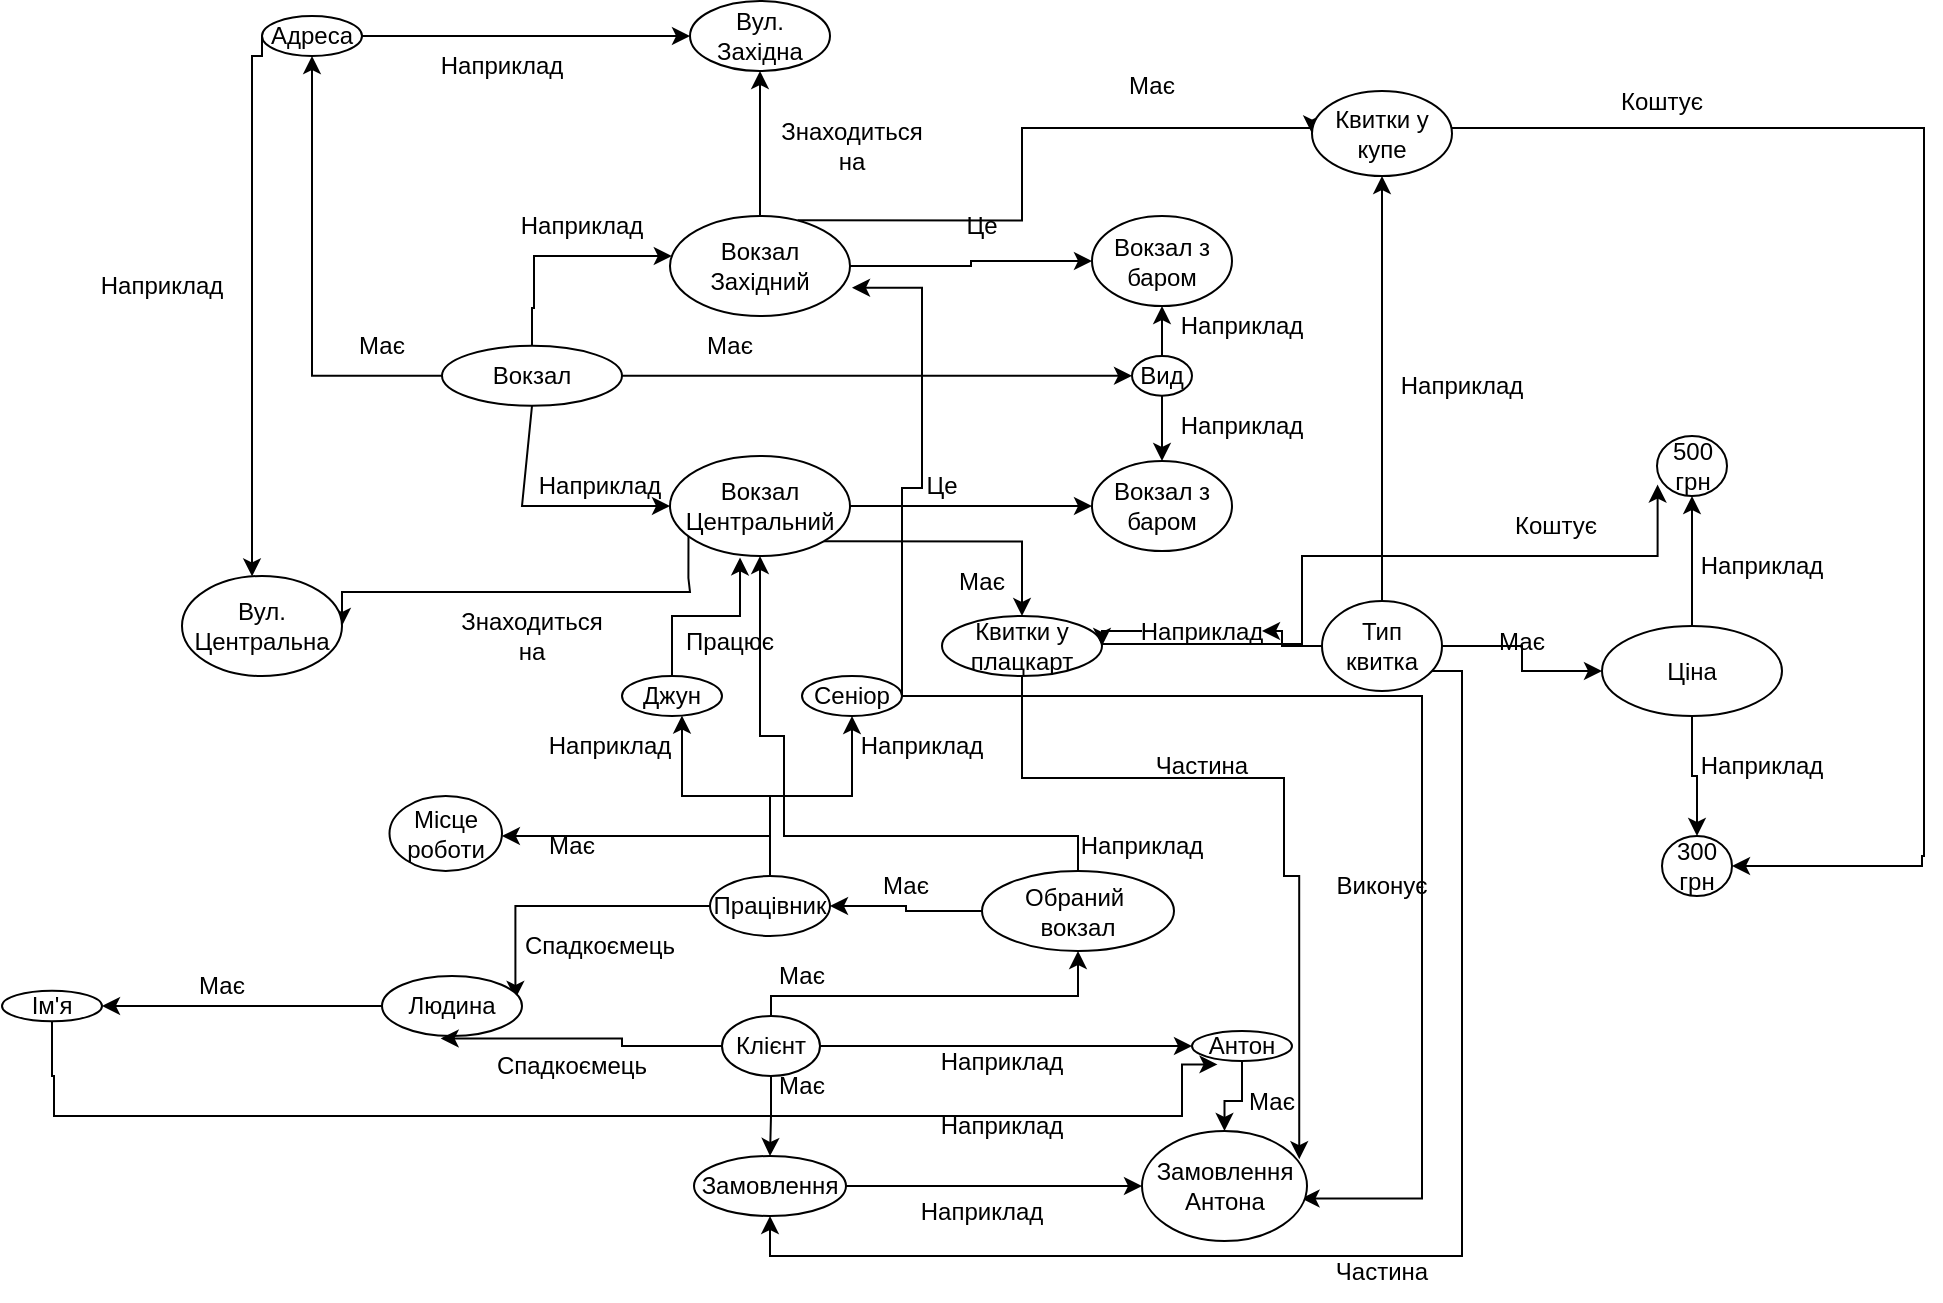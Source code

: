 <mxfile version="22.0.8" type="device">
  <diagram name="Сторінка-1" id="uJ4mQqsSs4CXYdfPLRIr">
    <mxGraphModel dx="1466" dy="846" grid="1" gridSize="10" guides="1" tooltips="1" connect="1" arrows="1" fold="1" page="1" pageScale="1" pageWidth="1200" pageHeight="30000" math="0" shadow="0">
      <root>
        <mxCell id="0" />
        <mxCell id="1" parent="0" />
        <mxCell id="zv8WAYWdMVzCd5B25tfM-162" style="edgeStyle=orthogonalEdgeStyle;rounded=0;orthogonalLoop=1;jettySize=auto;html=1;entryX=0.5;entryY=1;entryDx=0;entryDy=0;" edge="1" parent="1" source="zv8WAYWdMVzCd5B25tfM-165" target="zv8WAYWdMVzCd5B25tfM-173">
          <mxGeometry relative="1" as="geometry" />
        </mxCell>
        <mxCell id="zv8WAYWdMVzCd5B25tfM-163" style="edgeStyle=orthogonalEdgeStyle;rounded=0;orthogonalLoop=1;jettySize=auto;html=1;" edge="1" parent="1" source="zv8WAYWdMVzCd5B25tfM-165" target="zv8WAYWdMVzCd5B25tfM-193">
          <mxGeometry relative="1" as="geometry" />
        </mxCell>
        <mxCell id="zv8WAYWdMVzCd5B25tfM-164" style="edgeStyle=orthogonalEdgeStyle;rounded=0;orthogonalLoop=1;jettySize=auto;html=1;exitX=0.709;exitY=0.043;exitDx=0;exitDy=0;exitPerimeter=0;entryX=0;entryY=0.5;entryDx=0;entryDy=0;" edge="1" parent="1" source="zv8WAYWdMVzCd5B25tfM-165" target="zv8WAYWdMVzCd5B25tfM-208">
          <mxGeometry relative="1" as="geometry">
            <mxPoint x="590" y="300" as="targetPoint" />
            <Array as="points">
              <mxPoint x="590" y="362" />
              <mxPoint x="590" y="316" />
            </Array>
          </mxGeometry>
        </mxCell>
        <mxCell id="zv8WAYWdMVzCd5B25tfM-165" value="Вокзал Західний" style="ellipse;whiteSpace=wrap;html=1;" vertex="1" parent="1">
          <mxGeometry x="414" y="360" width="90" height="50" as="geometry" />
        </mxCell>
        <mxCell id="zv8WAYWdMVzCd5B25tfM-166" style="edgeStyle=orthogonalEdgeStyle;rounded=0;orthogonalLoop=1;jettySize=auto;html=1;entryX=1;entryY=0.5;entryDx=0;entryDy=0;" edge="1" parent="1" target="zv8WAYWdMVzCd5B25tfM-184">
          <mxGeometry relative="1" as="geometry">
            <mxPoint x="214.986" y="548" as="targetPoint" />
            <mxPoint x="423.24" y="520" as="sourcePoint" />
            <Array as="points">
              <mxPoint x="423" y="541" />
              <mxPoint x="424" y="541" />
              <mxPoint x="424" y="548" />
              <mxPoint x="250" y="548" />
            </Array>
          </mxGeometry>
        </mxCell>
        <mxCell id="zv8WAYWdMVzCd5B25tfM-167" style="edgeStyle=orthogonalEdgeStyle;rounded=0;orthogonalLoop=1;jettySize=auto;html=1;" edge="1" parent="1" source="zv8WAYWdMVzCd5B25tfM-169" target="zv8WAYWdMVzCd5B25tfM-187">
          <mxGeometry relative="1" as="geometry">
            <mxPoint x="660" y="505" as="targetPoint" />
          </mxGeometry>
        </mxCell>
        <mxCell id="zv8WAYWdMVzCd5B25tfM-168" style="edgeStyle=orthogonalEdgeStyle;rounded=0;orthogonalLoop=1;jettySize=auto;html=1;exitX=1;exitY=1;exitDx=0;exitDy=0;" edge="1" parent="1" source="zv8WAYWdMVzCd5B25tfM-169" target="zv8WAYWdMVzCd5B25tfM-199">
          <mxGeometry relative="1" as="geometry">
            <mxPoint x="600" y="560" as="targetPoint" />
          </mxGeometry>
        </mxCell>
        <mxCell id="zv8WAYWdMVzCd5B25tfM-169" value="Вокзал Центральний" style="ellipse;whiteSpace=wrap;html=1;" vertex="1" parent="1">
          <mxGeometry x="414" y="480" width="90" height="50" as="geometry" />
        </mxCell>
        <mxCell id="zv8WAYWdMVzCd5B25tfM-170" style="edgeStyle=orthogonalEdgeStyle;rounded=0;orthogonalLoop=1;jettySize=auto;html=1;" edge="1" parent="1" source="zv8WAYWdMVzCd5B25tfM-172" target="zv8WAYWdMVzCd5B25tfM-173">
          <mxGeometry relative="1" as="geometry">
            <mxPoint x="460" y="270.0" as="targetPoint" />
          </mxGeometry>
        </mxCell>
        <mxCell id="zv8WAYWdMVzCd5B25tfM-171" style="edgeStyle=orthogonalEdgeStyle;rounded=0;orthogonalLoop=1;jettySize=auto;html=1;exitX=0;exitY=0.5;exitDx=0;exitDy=0;" edge="1" parent="1" source="zv8WAYWdMVzCd5B25tfM-172" target="zv8WAYWdMVzCd5B25tfM-184">
          <mxGeometry relative="1" as="geometry">
            <Array as="points">
              <mxPoint x="210" y="280" />
              <mxPoint x="205" y="280" />
            </Array>
          </mxGeometry>
        </mxCell>
        <mxCell id="zv8WAYWdMVzCd5B25tfM-172" value="Адреса" style="ellipse;whiteSpace=wrap;html=1;" vertex="1" parent="1">
          <mxGeometry x="210" y="260" width="50" height="20" as="geometry" />
        </mxCell>
        <mxCell id="zv8WAYWdMVzCd5B25tfM-173" value="Вул. Західна" style="ellipse;whiteSpace=wrap;html=1;" vertex="1" parent="1">
          <mxGeometry x="424" y="252.5" width="70" height="35" as="geometry" />
        </mxCell>
        <mxCell id="zv8WAYWdMVzCd5B25tfM-174" value="Наприклад" style="text;html=1;strokeColor=none;fillColor=none;align=center;verticalAlign=middle;whiteSpace=wrap;rounded=0;" vertex="1" parent="1">
          <mxGeometry x="300" y="270" width="60" height="30" as="geometry" />
        </mxCell>
        <mxCell id="zv8WAYWdMVzCd5B25tfM-175" value="Знаходиться на" style="text;html=1;strokeColor=none;fillColor=none;align=center;verticalAlign=middle;whiteSpace=wrap;rounded=0;" vertex="1" parent="1">
          <mxGeometry x="470" y="310" width="70" height="30" as="geometry" />
        </mxCell>
        <mxCell id="zv8WAYWdMVzCd5B25tfM-176" style="edgeStyle=orthogonalEdgeStyle;rounded=0;orthogonalLoop=1;jettySize=auto;html=1;" edge="1" parent="1" source="zv8WAYWdMVzCd5B25tfM-179" target="zv8WAYWdMVzCd5B25tfM-165">
          <mxGeometry relative="1" as="geometry">
            <mxPoint x="345" y="380" as="targetPoint" />
            <Array as="points">
              <mxPoint x="345" y="406" />
              <mxPoint x="346" y="406" />
              <mxPoint x="346" y="380" />
            </Array>
          </mxGeometry>
        </mxCell>
        <mxCell id="zv8WAYWdMVzCd5B25tfM-177" style="edgeStyle=orthogonalEdgeStyle;rounded=0;orthogonalLoop=1;jettySize=auto;html=1;entryX=0.5;entryY=1;entryDx=0;entryDy=0;" edge="1" parent="1" source="zv8WAYWdMVzCd5B25tfM-179" target="zv8WAYWdMVzCd5B25tfM-172">
          <mxGeometry relative="1" as="geometry" />
        </mxCell>
        <mxCell id="zv8WAYWdMVzCd5B25tfM-178" style="edgeStyle=orthogonalEdgeStyle;rounded=0;orthogonalLoop=1;jettySize=auto;html=1;exitX=1;exitY=0.5;exitDx=0;exitDy=0;" edge="1" parent="1" source="zv8WAYWdMVzCd5B25tfM-179" target="zv8WAYWdMVzCd5B25tfM-190">
          <mxGeometry relative="1" as="geometry">
            <mxPoint x="560" y="440.172" as="targetPoint" />
          </mxGeometry>
        </mxCell>
        <mxCell id="zv8WAYWdMVzCd5B25tfM-179" value="Вокзал" style="ellipse;whiteSpace=wrap;html=1;" vertex="1" parent="1">
          <mxGeometry x="300" y="424.92" width="90" height="30" as="geometry" />
        </mxCell>
        <mxCell id="zv8WAYWdMVzCd5B25tfM-180" value="" style="endArrow=classic;html=1;rounded=0;exitX=0.5;exitY=1;exitDx=0;exitDy=0;entryX=0;entryY=0.5;entryDx=0;entryDy=0;" edge="1" parent="1" source="zv8WAYWdMVzCd5B25tfM-179" target="zv8WAYWdMVzCd5B25tfM-169">
          <mxGeometry width="50" height="50" relative="1" as="geometry">
            <mxPoint x="470" y="500" as="sourcePoint" />
            <mxPoint x="345" y="510" as="targetPoint" />
            <Array as="points">
              <mxPoint x="340" y="505" />
            </Array>
          </mxGeometry>
        </mxCell>
        <mxCell id="zv8WAYWdMVzCd5B25tfM-181" value="Наприклад" style="text;html=1;strokeColor=none;fillColor=none;align=center;verticalAlign=middle;whiteSpace=wrap;rounded=0;" vertex="1" parent="1">
          <mxGeometry x="340" y="350" width="60" height="30" as="geometry" />
        </mxCell>
        <mxCell id="zv8WAYWdMVzCd5B25tfM-182" value="Наприклад" style="text;html=1;strokeColor=none;fillColor=none;align=center;verticalAlign=middle;whiteSpace=wrap;rounded=0;" vertex="1" parent="1">
          <mxGeometry x="349" y="480" width="60" height="30" as="geometry" />
        </mxCell>
        <mxCell id="zv8WAYWdMVzCd5B25tfM-183" value="Має" style="text;html=1;strokeColor=none;fillColor=none;align=center;verticalAlign=middle;whiteSpace=wrap;rounded=0;" vertex="1" parent="1">
          <mxGeometry x="240" y="410" width="60" height="30" as="geometry" />
        </mxCell>
        <mxCell id="zv8WAYWdMVzCd5B25tfM-184" value="Вул. Центральна" style="ellipse;whiteSpace=wrap;html=1;" vertex="1" parent="1">
          <mxGeometry x="170" y="540" width="80" height="50" as="geometry" />
        </mxCell>
        <mxCell id="zv8WAYWdMVzCd5B25tfM-185" value="Наприклад" style="text;html=1;strokeColor=none;fillColor=none;align=center;verticalAlign=middle;whiteSpace=wrap;rounded=0;" vertex="1" parent="1">
          <mxGeometry x="130" y="380" width="60" height="30" as="geometry" />
        </mxCell>
        <mxCell id="zv8WAYWdMVzCd5B25tfM-186" value="Знаходиться на" style="text;html=1;strokeColor=none;fillColor=none;align=center;verticalAlign=middle;whiteSpace=wrap;rounded=0;" vertex="1" parent="1">
          <mxGeometry x="310" y="555" width="70" height="30" as="geometry" />
        </mxCell>
        <mxCell id="zv8WAYWdMVzCd5B25tfM-187" value="Вокзал з баром" style="ellipse;whiteSpace=wrap;html=1;" vertex="1" parent="1">
          <mxGeometry x="625" y="482.5" width="70" height="45" as="geometry" />
        </mxCell>
        <mxCell id="zv8WAYWdMVzCd5B25tfM-188" style="edgeStyle=orthogonalEdgeStyle;rounded=0;orthogonalLoop=1;jettySize=auto;html=1;" edge="1" parent="1" source="zv8WAYWdMVzCd5B25tfM-190" target="zv8WAYWdMVzCd5B25tfM-187">
          <mxGeometry relative="1" as="geometry" />
        </mxCell>
        <mxCell id="zv8WAYWdMVzCd5B25tfM-189" style="edgeStyle=orthogonalEdgeStyle;rounded=0;orthogonalLoop=1;jettySize=auto;html=1;" edge="1" parent="1" source="zv8WAYWdMVzCd5B25tfM-190" target="zv8WAYWdMVzCd5B25tfM-193">
          <mxGeometry relative="1" as="geometry" />
        </mxCell>
        <mxCell id="zv8WAYWdMVzCd5B25tfM-190" value="Вид" style="ellipse;whiteSpace=wrap;html=1;" vertex="1" parent="1">
          <mxGeometry x="645" y="430" width="30" height="19.83" as="geometry" />
        </mxCell>
        <mxCell id="zv8WAYWdMVzCd5B25tfM-191" value="Має" style="text;html=1;strokeColor=none;fillColor=none;align=center;verticalAlign=middle;whiteSpace=wrap;rounded=0;" vertex="1" parent="1">
          <mxGeometry x="414" y="410" width="60" height="30" as="geometry" />
        </mxCell>
        <mxCell id="zv8WAYWdMVzCd5B25tfM-192" value="Наприклад" style="text;html=1;strokeColor=none;fillColor=none;align=center;verticalAlign=middle;whiteSpace=wrap;rounded=0;" vertex="1" parent="1">
          <mxGeometry x="670" y="400" width="60" height="30" as="geometry" />
        </mxCell>
        <mxCell id="zv8WAYWdMVzCd5B25tfM-193" value="Вокзал з баром" style="ellipse;whiteSpace=wrap;html=1;" vertex="1" parent="1">
          <mxGeometry x="625" y="360" width="70" height="45" as="geometry" />
        </mxCell>
        <mxCell id="zv8WAYWdMVzCd5B25tfM-194" value="Це" style="text;html=1;strokeColor=none;fillColor=none;align=center;verticalAlign=middle;whiteSpace=wrap;rounded=0;" vertex="1" parent="1">
          <mxGeometry x="520" y="480" width="60" height="30" as="geometry" />
        </mxCell>
        <mxCell id="zv8WAYWdMVzCd5B25tfM-195" value="Наприклад" style="text;html=1;strokeColor=none;fillColor=none;align=center;verticalAlign=middle;whiteSpace=wrap;rounded=0;" vertex="1" parent="1">
          <mxGeometry x="670" y="449.83" width="60" height="30" as="geometry" />
        </mxCell>
        <mxCell id="zv8WAYWdMVzCd5B25tfM-196" value="Це" style="text;html=1;strokeColor=none;fillColor=none;align=center;verticalAlign=middle;whiteSpace=wrap;rounded=0;" vertex="1" parent="1">
          <mxGeometry x="540" y="350" width="60" height="30" as="geometry" />
        </mxCell>
        <mxCell id="zv8WAYWdMVzCd5B25tfM-197" style="edgeStyle=orthogonalEdgeStyle;rounded=0;orthogonalLoop=1;jettySize=auto;html=1;exitX=1;exitY=0;exitDx=0;exitDy=0;entryX=0.009;entryY=0.81;entryDx=0;entryDy=0;entryPerimeter=0;" edge="1" parent="1" source="zv8WAYWdMVzCd5B25tfM-199" target="zv8WAYWdMVzCd5B25tfM-258">
          <mxGeometry relative="1" as="geometry">
            <mxPoint x="720" y="530" as="targetPoint" />
            <Array as="points">
              <mxPoint x="730" y="574" />
              <mxPoint x="730" y="530" />
              <mxPoint x="908" y="530" />
            </Array>
          </mxGeometry>
        </mxCell>
        <mxCell id="zv8WAYWdMVzCd5B25tfM-198" style="edgeStyle=orthogonalEdgeStyle;rounded=0;orthogonalLoop=1;jettySize=auto;html=1;entryX=0.953;entryY=0.256;entryDx=0;entryDy=0;entryPerimeter=0;" edge="1" parent="1" source="zv8WAYWdMVzCd5B25tfM-199" target="zv8WAYWdMVzCd5B25tfM-247">
          <mxGeometry relative="1" as="geometry">
            <mxPoint x="760" y="830" as="targetPoint" />
            <mxPoint x="590" y="630" as="sourcePoint" />
            <Array as="points">
              <mxPoint x="590" y="641" />
              <mxPoint x="721" y="641" />
              <mxPoint x="721" y="690" />
              <mxPoint x="729" y="690" />
            </Array>
          </mxGeometry>
        </mxCell>
        <mxCell id="zv8WAYWdMVzCd5B25tfM-199" value="Квитки у плацкарт" style="ellipse;whiteSpace=wrap;html=1;" vertex="1" parent="1">
          <mxGeometry x="550" y="560" width="80" height="30" as="geometry" />
        </mxCell>
        <mxCell id="zv8WAYWdMVzCd5B25tfM-200" style="edgeStyle=orthogonalEdgeStyle;rounded=0;orthogonalLoop=1;jettySize=auto;html=1;entryX=1;entryY=0.5;entryDx=0;entryDy=0;" edge="1" parent="1" source="zv8WAYWdMVzCd5B25tfM-205" target="zv8WAYWdMVzCd5B25tfM-199">
          <mxGeometry relative="1" as="geometry" />
        </mxCell>
        <mxCell id="zv8WAYWdMVzCd5B25tfM-201" style="edgeStyle=orthogonalEdgeStyle;rounded=0;orthogonalLoop=1;jettySize=auto;html=1;entryX=0.5;entryY=1;entryDx=0;entryDy=0;" edge="1" parent="1" source="zv8WAYWdMVzCd5B25tfM-204" target="zv8WAYWdMVzCd5B25tfM-208">
          <mxGeometry relative="1" as="geometry" />
        </mxCell>
        <mxCell id="zv8WAYWdMVzCd5B25tfM-202" style="edgeStyle=orthogonalEdgeStyle;rounded=0;orthogonalLoop=1;jettySize=auto;html=1;" edge="1" parent="1" target="zv8WAYWdMVzCd5B25tfM-231">
          <mxGeometry relative="1" as="geometry">
            <mxPoint x="450" y="880" as="targetPoint" />
            <mxPoint x="780.0" y="587.5" as="sourcePoint" />
            <Array as="points">
              <mxPoint x="810" y="588" />
              <mxPoint x="810" y="880" />
              <mxPoint x="464" y="880" />
            </Array>
          </mxGeometry>
        </mxCell>
        <mxCell id="zv8WAYWdMVzCd5B25tfM-203" style="edgeStyle=orthogonalEdgeStyle;rounded=0;orthogonalLoop=1;jettySize=auto;html=1;" edge="1" parent="1" source="zv8WAYWdMVzCd5B25tfM-204" target="zv8WAYWdMVzCd5B25tfM-254">
          <mxGeometry relative="1" as="geometry" />
        </mxCell>
        <mxCell id="zv8WAYWdMVzCd5B25tfM-204" value="Тип квитка" style="ellipse;whiteSpace=wrap;html=1;" vertex="1" parent="1">
          <mxGeometry x="740" y="552.5" width="60" height="45" as="geometry" />
        </mxCell>
        <mxCell id="zv8WAYWdMVzCd5B25tfM-206" value="Має" style="text;html=1;strokeColor=none;fillColor=none;align=center;verticalAlign=middle;whiteSpace=wrap;rounded=0;" vertex="1" parent="1">
          <mxGeometry x="540" y="527.5" width="60" height="30" as="geometry" />
        </mxCell>
        <mxCell id="zv8WAYWdMVzCd5B25tfM-207" style="edgeStyle=orthogonalEdgeStyle;rounded=0;orthogonalLoop=1;jettySize=auto;html=1;" edge="1" parent="1" source="zv8WAYWdMVzCd5B25tfM-208" target="zv8WAYWdMVzCd5B25tfM-256">
          <mxGeometry relative="1" as="geometry">
            <mxPoint x="1040" y="690" as="targetPoint" />
            <Array as="points">
              <mxPoint x="1041" y="316" />
              <mxPoint x="1041" y="680" />
              <mxPoint x="1040" y="680" />
              <mxPoint x="1040" y="685" />
            </Array>
          </mxGeometry>
        </mxCell>
        <mxCell id="zv8WAYWdMVzCd5B25tfM-208" value="Квитки у купе" style="ellipse;whiteSpace=wrap;html=1;" vertex="1" parent="1">
          <mxGeometry x="735" y="297.5" width="70" height="42.5" as="geometry" />
        </mxCell>
        <mxCell id="zv8WAYWdMVzCd5B25tfM-209" value="Має" style="text;html=1;strokeColor=none;fillColor=none;align=center;verticalAlign=middle;whiteSpace=wrap;rounded=0;" vertex="1" parent="1">
          <mxGeometry x="625" y="280" width="60" height="30" as="geometry" />
        </mxCell>
        <mxCell id="zv8WAYWdMVzCd5B25tfM-210" value="Наприклад" style="text;html=1;strokeColor=none;fillColor=none;align=center;verticalAlign=middle;whiteSpace=wrap;rounded=0;" vertex="1" parent="1">
          <mxGeometry x="780" y="430" width="60" height="30" as="geometry" />
        </mxCell>
        <mxCell id="zv8WAYWdMVzCd5B25tfM-211" style="edgeStyle=orthogonalEdgeStyle;rounded=0;orthogonalLoop=1;jettySize=auto;html=1;entryX=0.953;entryY=0.381;entryDx=0;entryDy=0;entryPerimeter=0;" edge="1" parent="1" source="zv8WAYWdMVzCd5B25tfM-215" target="zv8WAYWdMVzCd5B25tfM-217">
          <mxGeometry relative="1" as="geometry">
            <mxPoint x="430" y="705" as="sourcePoint" />
          </mxGeometry>
        </mxCell>
        <mxCell id="zv8WAYWdMVzCd5B25tfM-212" style="edgeStyle=orthogonalEdgeStyle;rounded=0;orthogonalLoop=1;jettySize=auto;html=1;" edge="1" parent="1" source="zv8WAYWdMVzCd5B25tfM-215" target="zv8WAYWdMVzCd5B25tfM-223">
          <mxGeometry relative="1" as="geometry">
            <mxPoint x="420" y="670" as="targetPoint" />
            <Array as="points">
              <mxPoint x="464" y="670" />
            </Array>
          </mxGeometry>
        </mxCell>
        <mxCell id="zv8WAYWdMVzCd5B25tfM-213" style="edgeStyle=orthogonalEdgeStyle;rounded=0;orthogonalLoop=1;jettySize=auto;html=1;" edge="1" parent="1" source="zv8WAYWdMVzCd5B25tfM-215" target="zv8WAYWdMVzCd5B25tfM-233">
          <mxGeometry relative="1" as="geometry">
            <mxPoint x="420" y="590" as="targetPoint" />
            <Array as="points">
              <mxPoint x="464" y="650" />
              <mxPoint x="420" y="650" />
              <mxPoint x="420" y="610" />
            </Array>
          </mxGeometry>
        </mxCell>
        <mxCell id="zv8WAYWdMVzCd5B25tfM-214" style="edgeStyle=orthogonalEdgeStyle;rounded=0;orthogonalLoop=1;jettySize=auto;html=1;" edge="1" parent="1" source="zv8WAYWdMVzCd5B25tfM-215" target="zv8WAYWdMVzCd5B25tfM-238">
          <mxGeometry relative="1" as="geometry">
            <mxPoint x="490" y="610" as="targetPoint" />
          </mxGeometry>
        </mxCell>
        <mxCell id="zv8WAYWdMVzCd5B25tfM-215" value="Працівник" style="ellipse;whiteSpace=wrap;html=1;" vertex="1" parent="1">
          <mxGeometry x="434" y="690" width="60" height="30" as="geometry" />
        </mxCell>
        <mxCell id="zv8WAYWdMVzCd5B25tfM-216" style="edgeStyle=orthogonalEdgeStyle;rounded=0;orthogonalLoop=1;jettySize=auto;html=1;exitX=0;exitY=0.5;exitDx=0;exitDy=0;" edge="1" parent="1" source="zv8WAYWdMVzCd5B25tfM-217" target="zv8WAYWdMVzCd5B25tfM-228">
          <mxGeometry relative="1" as="geometry">
            <mxPoint x="120" y="755.345" as="targetPoint" />
          </mxGeometry>
        </mxCell>
        <mxCell id="zv8WAYWdMVzCd5B25tfM-217" value="Людина" style="ellipse;whiteSpace=wrap;html=1;" vertex="1" parent="1">
          <mxGeometry x="270" y="740" width="70" height="30" as="geometry" />
        </mxCell>
        <mxCell id="zv8WAYWdMVzCd5B25tfM-218" style="edgeStyle=orthogonalEdgeStyle;rounded=0;orthogonalLoop=1;jettySize=auto;html=1;entryX=0.419;entryY=1.04;entryDx=0;entryDy=0;entryPerimeter=0;" edge="1" parent="1" source="zv8WAYWdMVzCd5B25tfM-222" target="zv8WAYWdMVzCd5B25tfM-217">
          <mxGeometry relative="1" as="geometry" />
        </mxCell>
        <mxCell id="zv8WAYWdMVzCd5B25tfM-219" style="edgeStyle=orthogonalEdgeStyle;rounded=0;orthogonalLoop=1;jettySize=auto;html=1;exitX=0.5;exitY=1;exitDx=0;exitDy=0;" edge="1" parent="1" source="zv8WAYWdMVzCd5B25tfM-222" target="zv8WAYWdMVzCd5B25tfM-231">
          <mxGeometry relative="1" as="geometry">
            <mxPoint x="464" y="860" as="targetPoint" />
          </mxGeometry>
        </mxCell>
        <mxCell id="zv8WAYWdMVzCd5B25tfM-220" style="edgeStyle=orthogonalEdgeStyle;rounded=0;orthogonalLoop=1;jettySize=auto;html=1;" edge="1" parent="1" source="zv8WAYWdMVzCd5B25tfM-222" target="zv8WAYWdMVzCd5B25tfM-243">
          <mxGeometry relative="1" as="geometry">
            <mxPoint x="464.5" y="740" as="targetPoint" />
            <Array as="points">
              <mxPoint x="465" y="750" />
            </Array>
          </mxGeometry>
        </mxCell>
        <mxCell id="zv8WAYWdMVzCd5B25tfM-221" style="edgeStyle=orthogonalEdgeStyle;rounded=0;orthogonalLoop=1;jettySize=auto;html=1;" edge="1" parent="1" source="zv8WAYWdMVzCd5B25tfM-222" target="zv8WAYWdMVzCd5B25tfM-246">
          <mxGeometry relative="1" as="geometry">
            <mxPoint x="700" y="775" as="targetPoint" />
          </mxGeometry>
        </mxCell>
        <mxCell id="zv8WAYWdMVzCd5B25tfM-222" value="Клієнт" style="ellipse;whiteSpace=wrap;html=1;" vertex="1" parent="1">
          <mxGeometry x="440" y="760" width="49" height="30" as="geometry" />
        </mxCell>
        <mxCell id="zv8WAYWdMVzCd5B25tfM-223" value="Місце роботи" style="ellipse;whiteSpace=wrap;html=1;" vertex="1" parent="1">
          <mxGeometry x="273.75" y="650" width="56.25" height="37.5" as="geometry" />
        </mxCell>
        <mxCell id="zv8WAYWdMVzCd5B25tfM-224" value="Спадкоємець" style="text;html=1;strokeColor=none;fillColor=none;align=center;verticalAlign=middle;whiteSpace=wrap;rounded=0;" vertex="1" parent="1">
          <mxGeometry x="344" y="710" width="70" height="30" as="geometry" />
        </mxCell>
        <mxCell id="zv8WAYWdMVzCd5B25tfM-225" value="Спадкоємець" style="text;html=1;strokeColor=none;fillColor=none;align=center;verticalAlign=middle;whiteSpace=wrap;rounded=0;" vertex="1" parent="1">
          <mxGeometry x="330" y="770" width="70" height="30" as="geometry" />
        </mxCell>
        <mxCell id="zv8WAYWdMVzCd5B25tfM-226" value="Має" style="text;html=1;strokeColor=none;fillColor=none;align=center;verticalAlign=middle;whiteSpace=wrap;rounded=0;" vertex="1" parent="1">
          <mxGeometry x="330" y="660" width="70" height="30" as="geometry" />
        </mxCell>
        <mxCell id="zv8WAYWdMVzCd5B25tfM-227" style="edgeStyle=orthogonalEdgeStyle;rounded=0;orthogonalLoop=1;jettySize=auto;html=1;entryX=0.255;entryY=1.113;entryDx=0;entryDy=0;entryPerimeter=0;" edge="1" parent="1" source="zv8WAYWdMVzCd5B25tfM-228" target="zv8WAYWdMVzCd5B25tfM-246">
          <mxGeometry relative="1" as="geometry">
            <mxPoint x="670" y="800" as="targetPoint" />
            <Array as="points">
              <mxPoint x="105" y="790" />
              <mxPoint x="106" y="790" />
              <mxPoint x="106" y="810" />
              <mxPoint x="670" y="810" />
              <mxPoint x="670" y="784" />
            </Array>
          </mxGeometry>
        </mxCell>
        <mxCell id="zv8WAYWdMVzCd5B25tfM-228" value="Ім&#39;я" style="ellipse;whiteSpace=wrap;html=1;" vertex="1" parent="1">
          <mxGeometry x="80" y="747.33" width="50" height="15.34" as="geometry" />
        </mxCell>
        <mxCell id="zv8WAYWdMVzCd5B25tfM-229" value="Має" style="text;html=1;strokeColor=none;fillColor=none;align=center;verticalAlign=middle;whiteSpace=wrap;rounded=0;" vertex="1" parent="1">
          <mxGeometry x="160" y="730" width="60" height="30" as="geometry" />
        </mxCell>
        <mxCell id="zv8WAYWdMVzCd5B25tfM-230" style="edgeStyle=orthogonalEdgeStyle;rounded=0;orthogonalLoop=1;jettySize=auto;html=1;" edge="1" parent="1" source="zv8WAYWdMVzCd5B25tfM-231" target="zv8WAYWdMVzCd5B25tfM-247">
          <mxGeometry relative="1" as="geometry">
            <mxPoint x="670" y="845" as="targetPoint" />
          </mxGeometry>
        </mxCell>
        <mxCell id="zv8WAYWdMVzCd5B25tfM-231" value="Замовлення" style="ellipse;whiteSpace=wrap;html=1;" vertex="1" parent="1">
          <mxGeometry x="426" y="830" width="76" height="30" as="geometry" />
        </mxCell>
        <mxCell id="zv8WAYWdMVzCd5B25tfM-232" style="edgeStyle=orthogonalEdgeStyle;rounded=0;orthogonalLoop=1;jettySize=auto;html=1;entryX=0.389;entryY=1.014;entryDx=0;entryDy=0;entryPerimeter=0;" edge="1" parent="1" source="zv8WAYWdMVzCd5B25tfM-233" target="zv8WAYWdMVzCd5B25tfM-169">
          <mxGeometry relative="1" as="geometry" />
        </mxCell>
        <mxCell id="zv8WAYWdMVzCd5B25tfM-233" value="Джун" style="ellipse;whiteSpace=wrap;html=1;" vertex="1" parent="1">
          <mxGeometry x="390" y="590" width="50" height="20" as="geometry" />
        </mxCell>
        <mxCell id="zv8WAYWdMVzCd5B25tfM-234" value="Працює" style="text;html=1;strokeColor=none;fillColor=none;align=center;verticalAlign=middle;whiteSpace=wrap;rounded=0;" vertex="1" parent="1">
          <mxGeometry x="414" y="557.5" width="60" height="30" as="geometry" />
        </mxCell>
        <mxCell id="zv8WAYWdMVzCd5B25tfM-235" value="Наприклад" style="text;html=1;strokeColor=none;fillColor=none;align=center;verticalAlign=middle;whiteSpace=wrap;rounded=0;" vertex="1" parent="1">
          <mxGeometry x="354" y="610" width="60" height="30" as="geometry" />
        </mxCell>
        <mxCell id="zv8WAYWdMVzCd5B25tfM-236" style="edgeStyle=orthogonalEdgeStyle;rounded=0;orthogonalLoop=1;jettySize=auto;html=1;entryX=1.011;entryY=0.717;entryDx=0;entryDy=0;entryPerimeter=0;" edge="1" parent="1" source="zv8WAYWdMVzCd5B25tfM-238" target="zv8WAYWdMVzCd5B25tfM-165">
          <mxGeometry relative="1" as="geometry">
            <mxPoint x="540" y="400" as="targetPoint" />
            <Array as="points">
              <mxPoint x="530" y="496" />
              <mxPoint x="540" y="496" />
              <mxPoint x="540" y="396" />
            </Array>
          </mxGeometry>
        </mxCell>
        <mxCell id="zv8WAYWdMVzCd5B25tfM-237" style="edgeStyle=orthogonalEdgeStyle;rounded=0;orthogonalLoop=1;jettySize=auto;html=1;entryX=0.967;entryY=0.613;entryDx=0;entryDy=0;entryPerimeter=0;" edge="1" parent="1" source="zv8WAYWdMVzCd5B25tfM-238" target="zv8WAYWdMVzCd5B25tfM-247">
          <mxGeometry relative="1" as="geometry">
            <mxPoint x="790" y="850" as="targetPoint" />
            <Array as="points">
              <mxPoint x="790" y="600" />
              <mxPoint x="790" y="851" />
            </Array>
          </mxGeometry>
        </mxCell>
        <mxCell id="zv8WAYWdMVzCd5B25tfM-238" value="Сеніор" style="ellipse;whiteSpace=wrap;html=1;" vertex="1" parent="1">
          <mxGeometry x="480" y="590" width="50" height="20" as="geometry" />
        </mxCell>
        <mxCell id="zv8WAYWdMVzCd5B25tfM-239" value="Має" style="text;html=1;strokeColor=none;fillColor=none;align=center;verticalAlign=middle;whiteSpace=wrap;rounded=0;" vertex="1" parent="1">
          <mxGeometry x="450" y="780" width="60" height="30" as="geometry" />
        </mxCell>
        <mxCell id="zv8WAYWdMVzCd5B25tfM-240" value="Наприклад" style="text;html=1;strokeColor=none;fillColor=none;align=center;verticalAlign=middle;whiteSpace=wrap;rounded=0;" vertex="1" parent="1">
          <mxGeometry x="510" y="610" width="60" height="30" as="geometry" />
        </mxCell>
        <mxCell id="zv8WAYWdMVzCd5B25tfM-241" style="edgeStyle=orthogonalEdgeStyle;rounded=0;orthogonalLoop=1;jettySize=auto;html=1;entryX=1;entryY=0.5;entryDx=0;entryDy=0;" edge="1" parent="1" source="zv8WAYWdMVzCd5B25tfM-243" target="zv8WAYWdMVzCd5B25tfM-215">
          <mxGeometry relative="1" as="geometry" />
        </mxCell>
        <mxCell id="zv8WAYWdMVzCd5B25tfM-242" style="edgeStyle=orthogonalEdgeStyle;rounded=0;orthogonalLoop=1;jettySize=auto;html=1;" edge="1" parent="1" source="zv8WAYWdMVzCd5B25tfM-243" target="zv8WAYWdMVzCd5B25tfM-169">
          <mxGeometry relative="1" as="geometry">
            <mxPoint x="470" y="620" as="targetPoint" />
            <Array as="points">
              <mxPoint x="618" y="670" />
              <mxPoint x="471" y="670" />
              <mxPoint x="471" y="620" />
              <mxPoint x="459" y="620" />
            </Array>
          </mxGeometry>
        </mxCell>
        <mxCell id="zv8WAYWdMVzCd5B25tfM-243" value="Обраний&amp;nbsp;&lt;br&gt;вокзал" style="ellipse;whiteSpace=wrap;html=1;" vertex="1" parent="1">
          <mxGeometry x="570" y="687.5" width="96" height="40" as="geometry" />
        </mxCell>
        <mxCell id="zv8WAYWdMVzCd5B25tfM-244" value="Має" style="text;html=1;strokeColor=none;fillColor=none;align=center;verticalAlign=middle;whiteSpace=wrap;rounded=0;" vertex="1" parent="1">
          <mxGeometry x="450" y="725" width="60" height="30" as="geometry" />
        </mxCell>
        <mxCell id="zv8WAYWdMVzCd5B25tfM-245" style="edgeStyle=orthogonalEdgeStyle;rounded=0;orthogonalLoop=1;jettySize=auto;html=1;" edge="1" parent="1" source="zv8WAYWdMVzCd5B25tfM-246" target="zv8WAYWdMVzCd5B25tfM-247">
          <mxGeometry relative="1" as="geometry" />
        </mxCell>
        <mxCell id="zv8WAYWdMVzCd5B25tfM-246" value="Антон" style="ellipse;whiteSpace=wrap;html=1;" vertex="1" parent="1">
          <mxGeometry x="675" y="767.5" width="50" height="15" as="geometry" />
        </mxCell>
        <mxCell id="zv8WAYWdMVzCd5B25tfM-247" value="Замовлення&lt;br&gt;Антона" style="ellipse;whiteSpace=wrap;html=1;" vertex="1" parent="1">
          <mxGeometry x="650" y="817.5" width="82.5" height="55" as="geometry" />
        </mxCell>
        <mxCell id="zv8WAYWdMVzCd5B25tfM-248" value="Має" style="text;html=1;strokeColor=none;fillColor=none;align=center;verticalAlign=middle;whiteSpace=wrap;rounded=0;" vertex="1" parent="1">
          <mxGeometry x="685" y="787.5" width="60" height="30" as="geometry" />
        </mxCell>
        <mxCell id="zv8WAYWdMVzCd5B25tfM-249" value="Наприклад" style="text;html=1;strokeColor=none;fillColor=none;align=center;verticalAlign=middle;whiteSpace=wrap;rounded=0;" vertex="1" parent="1">
          <mxGeometry x="540" y="842.5" width="60" height="30" as="geometry" />
        </mxCell>
        <mxCell id="zv8WAYWdMVzCd5B25tfM-250" value="Виконує&lt;br&gt;" style="text;html=1;strokeColor=none;fillColor=none;align=center;verticalAlign=middle;whiteSpace=wrap;rounded=0;" vertex="1" parent="1">
          <mxGeometry x="740" y="680" width="60" height="30" as="geometry" />
        </mxCell>
        <mxCell id="zv8WAYWdMVzCd5B25tfM-251" value="Частина" style="text;html=1;strokeColor=none;fillColor=none;align=center;verticalAlign=middle;whiteSpace=wrap;rounded=0;" vertex="1" parent="1">
          <mxGeometry x="740" y="872.5" width="60" height="30" as="geometry" />
        </mxCell>
        <mxCell id="zv8WAYWdMVzCd5B25tfM-252" style="edgeStyle=orthogonalEdgeStyle;rounded=0;orthogonalLoop=1;jettySize=auto;html=1;" edge="1" parent="1" source="zv8WAYWdMVzCd5B25tfM-254" target="zv8WAYWdMVzCd5B25tfM-256">
          <mxGeometry relative="1" as="geometry">
            <mxPoint x="925" y="680" as="targetPoint" />
          </mxGeometry>
        </mxCell>
        <mxCell id="zv8WAYWdMVzCd5B25tfM-253" style="edgeStyle=orthogonalEdgeStyle;rounded=0;orthogonalLoop=1;jettySize=auto;html=1;" edge="1" parent="1" source="zv8WAYWdMVzCd5B25tfM-254" target="zv8WAYWdMVzCd5B25tfM-258">
          <mxGeometry relative="1" as="geometry">
            <mxPoint x="925" y="490" as="targetPoint" />
          </mxGeometry>
        </mxCell>
        <mxCell id="zv8WAYWdMVzCd5B25tfM-254" value="Ціна" style="ellipse;whiteSpace=wrap;html=1;" vertex="1" parent="1">
          <mxGeometry x="880" y="565" width="90" height="45" as="geometry" />
        </mxCell>
        <mxCell id="zv8WAYWdMVzCd5B25tfM-255" value="Має" style="text;html=1;strokeColor=none;fillColor=none;align=center;verticalAlign=middle;whiteSpace=wrap;rounded=0;" vertex="1" parent="1">
          <mxGeometry x="810" y="557.5" width="60" height="30" as="geometry" />
        </mxCell>
        <mxCell id="zv8WAYWdMVzCd5B25tfM-256" value="300 грн" style="ellipse;whiteSpace=wrap;html=1;" vertex="1" parent="1">
          <mxGeometry x="910" y="670" width="35" height="30" as="geometry" />
        </mxCell>
        <mxCell id="zv8WAYWdMVzCd5B25tfM-257" value="Наприклад" style="text;html=1;strokeColor=none;fillColor=none;align=center;verticalAlign=middle;whiteSpace=wrap;rounded=0;" vertex="1" parent="1">
          <mxGeometry x="930" y="620" width="60" height="30" as="geometry" />
        </mxCell>
        <mxCell id="zv8WAYWdMVzCd5B25tfM-258" value="500 грн" style="ellipse;whiteSpace=wrap;html=1;" vertex="1" parent="1">
          <mxGeometry x="907.5" y="470" width="35" height="30" as="geometry" />
        </mxCell>
        <mxCell id="zv8WAYWdMVzCd5B25tfM-259" value="Наприклад" style="text;html=1;strokeColor=none;fillColor=none;align=center;verticalAlign=middle;whiteSpace=wrap;rounded=0;" vertex="1" parent="1">
          <mxGeometry x="930" y="520" width="60" height="30" as="geometry" />
        </mxCell>
        <mxCell id="zv8WAYWdMVzCd5B25tfM-260" value="Коштує" style="text;html=1;strokeColor=none;fillColor=none;align=center;verticalAlign=middle;whiteSpace=wrap;rounded=0;" vertex="1" parent="1">
          <mxGeometry x="827" y="500" width="60" height="30" as="geometry" />
        </mxCell>
        <mxCell id="zv8WAYWdMVzCd5B25tfM-261" value="Коштує" style="text;html=1;strokeColor=none;fillColor=none;align=center;verticalAlign=middle;whiteSpace=wrap;rounded=0;" vertex="1" parent="1">
          <mxGeometry x="880" y="287.5" width="60" height="30" as="geometry" />
        </mxCell>
        <mxCell id="zv8WAYWdMVzCd5B25tfM-262" value="Має" style="text;html=1;strokeColor=none;fillColor=none;align=center;verticalAlign=middle;whiteSpace=wrap;rounded=0;" vertex="1" parent="1">
          <mxGeometry x="502" y="680" width="60" height="30" as="geometry" />
        </mxCell>
        <mxCell id="zv8WAYWdMVzCd5B25tfM-263" value="Наприклад" style="text;html=1;strokeColor=none;fillColor=none;align=center;verticalAlign=middle;whiteSpace=wrap;rounded=0;" vertex="1" parent="1">
          <mxGeometry x="550" y="767.5" width="60" height="30" as="geometry" />
        </mxCell>
        <mxCell id="zv8WAYWdMVzCd5B25tfM-264" value="Частина" style="text;html=1;strokeColor=none;fillColor=none;align=center;verticalAlign=middle;whiteSpace=wrap;rounded=0;" vertex="1" parent="1">
          <mxGeometry x="650" y="620" width="60" height="30" as="geometry" />
        </mxCell>
        <mxCell id="zv8WAYWdMVzCd5B25tfM-265" value="Наприклад" style="text;html=1;strokeColor=none;fillColor=none;align=center;verticalAlign=middle;whiteSpace=wrap;rounded=0;" vertex="1" parent="1">
          <mxGeometry x="550" y="800" width="60" height="30" as="geometry" />
        </mxCell>
        <mxCell id="zv8WAYWdMVzCd5B25tfM-266" value="Наприклад" style="text;html=1;strokeColor=none;fillColor=none;align=center;verticalAlign=middle;whiteSpace=wrap;rounded=0;" vertex="1" parent="1">
          <mxGeometry x="620" y="660" width="60" height="30" as="geometry" />
        </mxCell>
        <mxCell id="zv8WAYWdMVzCd5B25tfM-267" value="" style="edgeStyle=orthogonalEdgeStyle;rounded=0;orthogonalLoop=1;jettySize=auto;html=1;entryX=1;entryY=0.5;entryDx=0;entryDy=0;" edge="1" parent="1" source="zv8WAYWdMVzCd5B25tfM-204" target="zv8WAYWdMVzCd5B25tfM-205">
          <mxGeometry relative="1" as="geometry">
            <mxPoint x="740" y="575" as="sourcePoint" />
            <mxPoint x="630" y="575" as="targetPoint" />
          </mxGeometry>
        </mxCell>
        <mxCell id="zv8WAYWdMVzCd5B25tfM-205" value="Наприклад" style="text;html=1;strokeColor=none;fillColor=none;align=center;verticalAlign=middle;whiteSpace=wrap;rounded=0;" vertex="1" parent="1">
          <mxGeometry x="650" y="552.5" width="60" height="30" as="geometry" />
        </mxCell>
      </root>
    </mxGraphModel>
  </diagram>
</mxfile>

